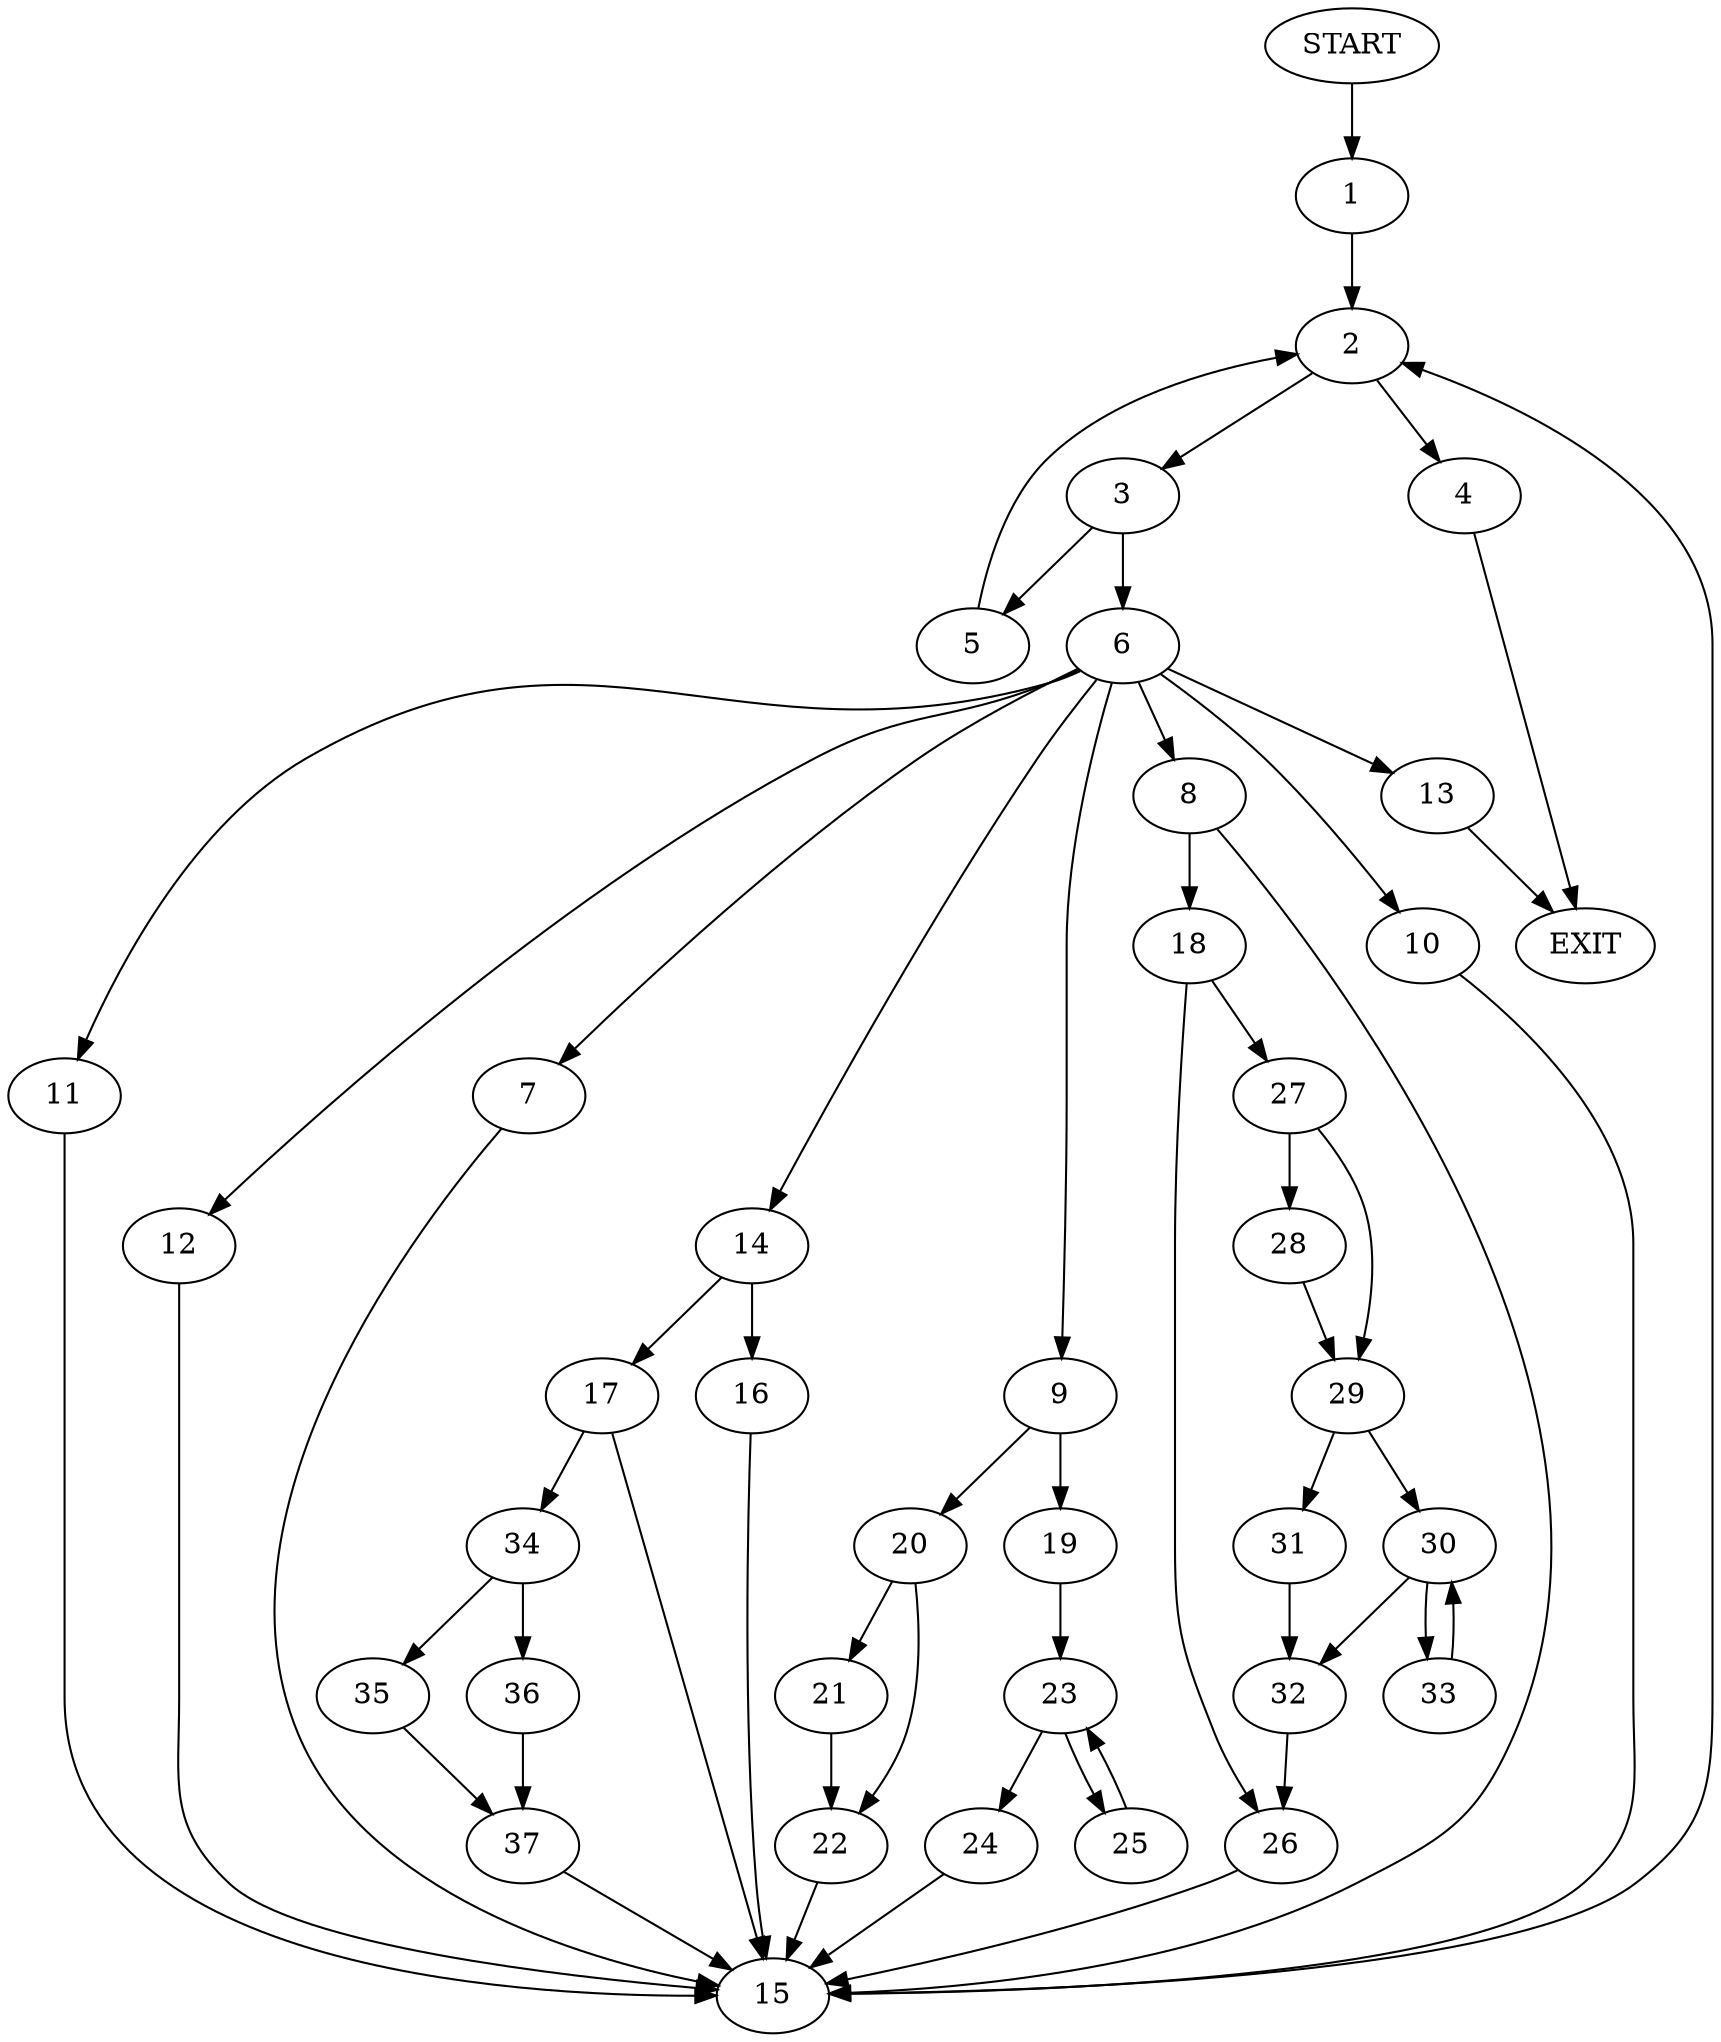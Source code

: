 digraph {
0 [label="START"]
38 [label="EXIT"]
0 -> 1
1 -> 2
2 -> 3
2 -> 4
4 -> 38
3 -> 5
3 -> 6
5 -> 2
6 -> 7
6 -> 8
6 -> 9
6 -> 10
6 -> 11
6 -> 12
6 -> 13
6 -> 14
7 -> 15
13 -> 38
12 -> 15
11 -> 15
10 -> 15
14 -> 16
14 -> 17
8 -> 18
8 -> 15
9 -> 19
9 -> 20
20 -> 21
20 -> 22
19 -> 23
22 -> 15
21 -> 22
15 -> 2
23 -> 24
23 -> 25
24 -> 15
25 -> 23
18 -> 26
18 -> 27
27 -> 28
27 -> 29
26 -> 15
29 -> 30
29 -> 31
28 -> 29
30 -> 32
30 -> 33
31 -> 32
32 -> 26
33 -> 30
16 -> 15
17 -> 34
17 -> 15
34 -> 35
34 -> 36
36 -> 37
35 -> 37
37 -> 15
}
